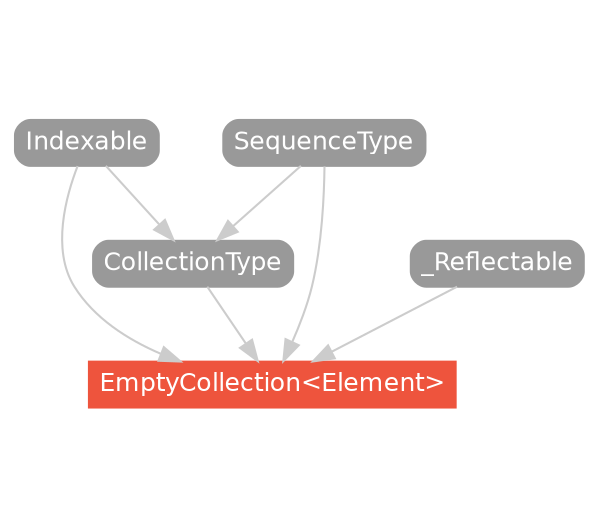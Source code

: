 strict digraph "EmptyCollection<Element> - Type Hierarchy - SwiftDoc.org" {
    pad="0.1,0.8"
    node [shape=box, style="filled,rounded", color="#999999", fillcolor="#999999", fontcolor=white, fontname=Helvetica, fontnames="Helvetica,sansserif", fontsize=12, margin="0.07,0.05", height="0.3"]
    edge [color="#cccccc"]
    "CollectionType" [URL="/protocol/CollectionType/"]
    "EmptyCollection<Element>" [URL="/type/EmptyCollection/", style="filled", fillcolor="#ee543d", color="#ee543d"]
    "Indexable" [URL="/protocol/Indexable/"]
    "SequenceType" [URL="/protocol/SequenceType/"]
    "_Reflectable" [URL="/protocol/_Reflectable/"]    "CollectionType" -> "EmptyCollection<Element>"
    "Indexable" -> "EmptyCollection<Element>"
    "SequenceType" -> "EmptyCollection<Element>"
    "_Reflectable" -> "EmptyCollection<Element>"
    "Indexable" -> "CollectionType"
    "SequenceType" -> "CollectionType"
    subgraph Types {
        rank = max; "EmptyCollection<Element>";
    }
}